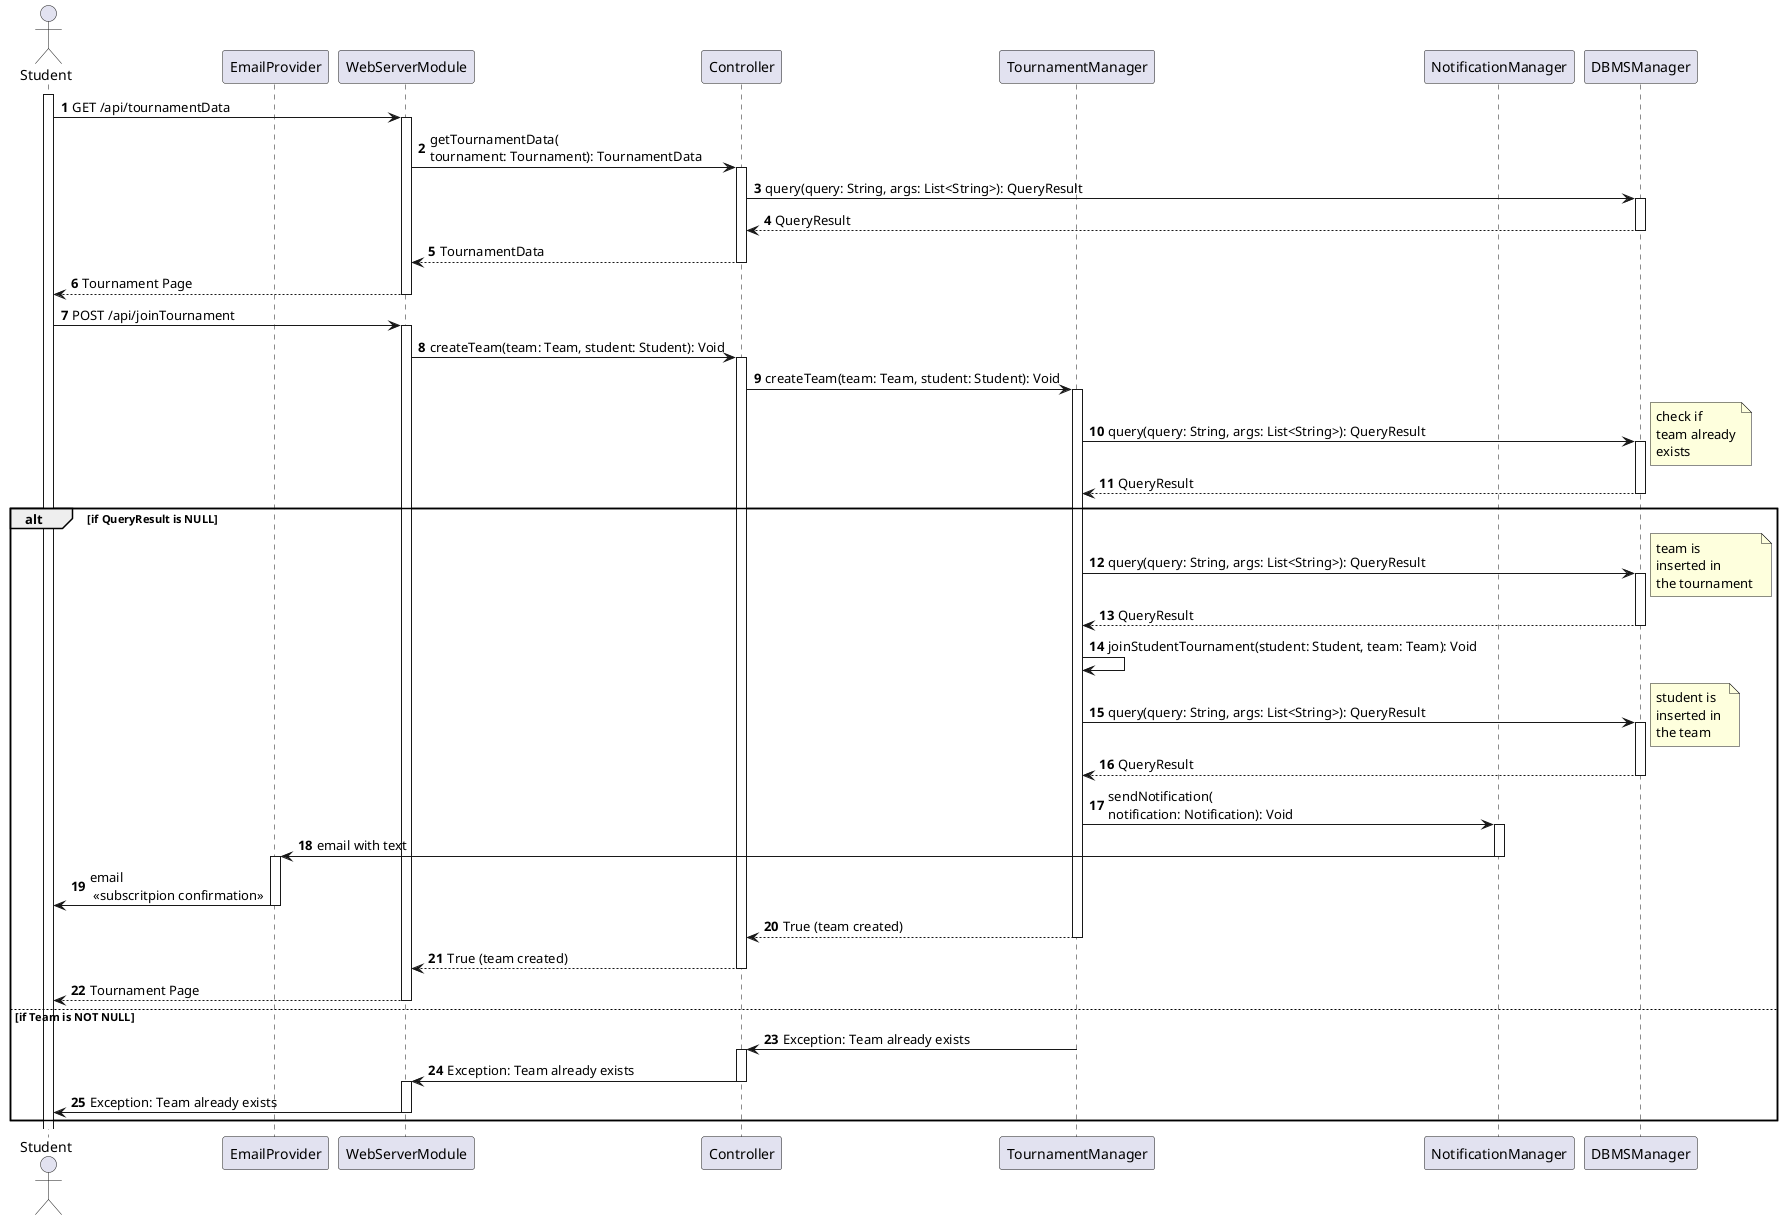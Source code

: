 @startuml

autonumber

actor Student as S
participant EmailProvider as EP
participant WebServerModule as WS
participant Controller as C
participant TournamentManager as TM
participant NotificationManager as NM
participant DBMSManager as DBMSM

activate S
S -> WS: GET /api/tournamentData
activate WS
WS -> C: getTournamentData(\ntournament: Tournament): TournamentData
activate C
C -> DBMSM: query(query: String, args: List<String>): QueryResult
activate DBMSM
DBMSM --> C: QueryResult
deactivate DBMSM
C --> WS: TournamentData
deactivate C
WS --> S: Tournament Page
deactivate WS
S -> WS: POST /api/joinTournament
activate WS
WS -> C: createTeam(team: Team, student: Student): Void
activate C
C -> TM: createTeam(team: Team, student: Student): Void
activate TM
TM -> DBMSM: query(query: String, args: List<String>): QueryResult
note right
    check if 
    team already
    exists
end note
activate DBMSM
DBMSM --> TM: QueryResult
deactivate DBMSM
alt if QueryResult is NULL
    TM -> DBMSM: query(query: String, args: List<String>): QueryResult
    activate DBMSM
    note right
        team is 
        inserted in 
        the tournament 
    end note
    DBMSM --> TM: QueryResult
    deactivate DBMSM
    TM -> TM: joinStudentTournament(student: Student, team: Team): Void
    TM -> DBMSM: query(query: String, args: List<String>): QueryResult
    activate DBMSM
    note right
        student is 
        inserted in 
        the team 
    end note
    DBMSM --> TM: QueryResult
    deactivate DBMSM
    TM -> NM: sendNotification(\nnotification: Notification): Void
    activate NM
    NM -> EP: email with text
    deactivate NM
    activate EP
    EP -> S: email\n <<subscritpion confirmation>>
    deactivate EP
    TM --> C: True (team created)
    deactivate TM
    C --> WS: True (team created)
    deactivate C
    WS --> S: Tournament Page
    deactivate WS
else if Team is NOT NULL
    TM -> C: Exception: Team already exists
    activate C
    C -> WS: Exception: Team already exists
    deactivate C
    activate WS
    WS -> S: Exception: Team already exists
    deactivate WS
end

@enduml